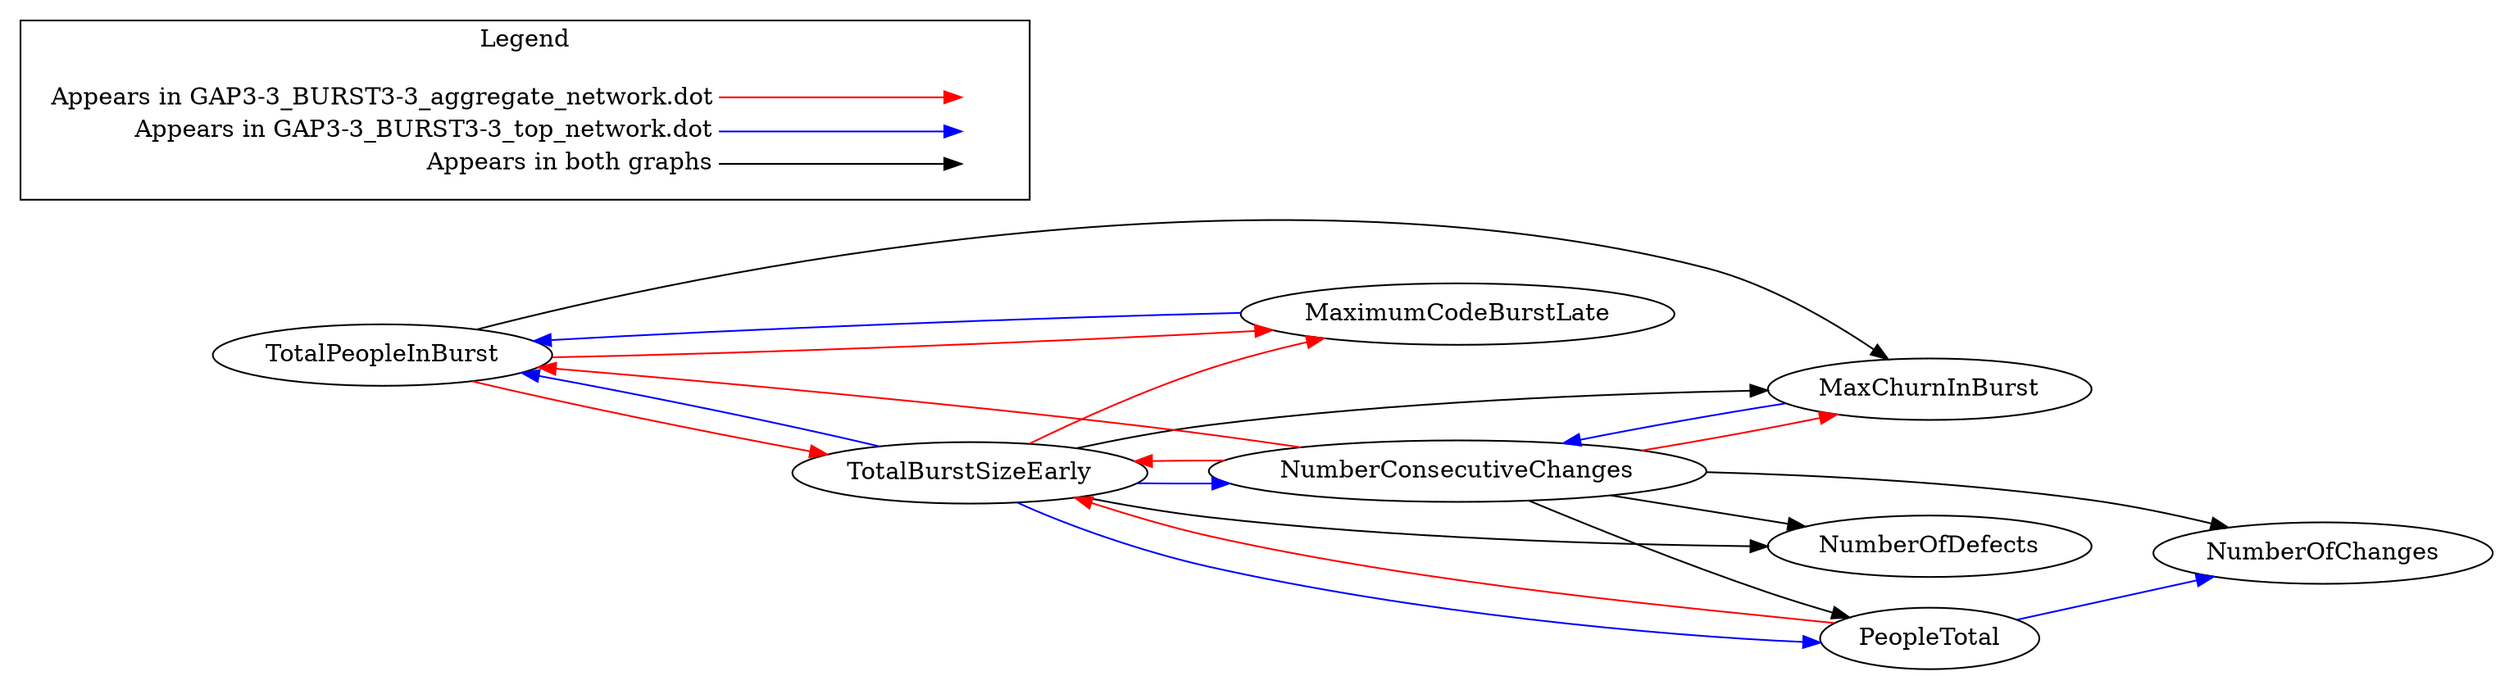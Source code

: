 digraph {
TotalPeopleInBurst -> MaximumCodeBurstLate[color="red"];
TotalBurstSizeEarly -> MaximumCodeBurstLate[color="red"];
NumberConsecutiveChanges -> TotalBurstSizeEarly[color="red"];
NumberConsecutiveChanges -> MaxChurnInBurst[color="red"];
PeopleTotal -> TotalBurstSizeEarly[color="red"];
TotalPeopleInBurst -> TotalBurstSizeEarly[color="red"];
NumberConsecutiveChanges -> TotalPeopleInBurst[color="red"];
TotalBurstSizeEarly -> NumberOfDefects[color="black"];
TotalBurstSizeEarly -> MaxChurnInBurst[color="black"];
NumberConsecutiveChanges -> NumberOfDefects[color="black"];
TotalPeopleInBurst -> MaxChurnInBurst[color="black"];
NumberConsecutiveChanges -> NumberOfChanges[color="black"];
NumberConsecutiveChanges -> PeopleTotal[color="black"];
TotalBurstSizeEarly -> TotalPeopleInBurst[color="blue"];
TotalBurstSizeEarly -> NumberConsecutiveChanges[color="blue"];
TotalBurstSizeEarly -> PeopleTotal[color="blue"];
MaxChurnInBurst -> NumberConsecutiveChanges[color="blue"];
MaximumCodeBurstLate -> TotalPeopleInBurst[color="blue"];
PeopleTotal -> NumberOfChanges[color="blue"];

  rankdir=LR
  node [shape=plaintext]
  subgraph cluster_01 { 
    label = "Legend";
    key [label=<<table border="0" cellpadding="2" cellspacing="0" cellborder="0">
      <tr><td align="right" port="i1">Appears in GAP3-3_BURST3-3_aggregate_network.dot</td></tr>
      <tr><td align="right" port="i2">Appears in GAP3-3_BURST3-3_top_network.dot</td></tr>
      <tr><td align="right" port="i3">Appears in both graphs</td></tr>
      </table>>]
    key2 [label=<<table border="0" cellpadding="2" cellspacing="0" cellborder="0">
      <tr><td port="i1">&nbsp;</td></tr>
      <tr><td port="i2">&nbsp;</td></tr>
      <tr><td port="i3">&nbsp;</td></tr>
      </table>>]
    key:i1:e -> key2:i1:w [color=red]
    key:i2:e -> key2:i2:w [color=blue]
    key:i3:e -> key2:i3:w [color=black]
  }
}
